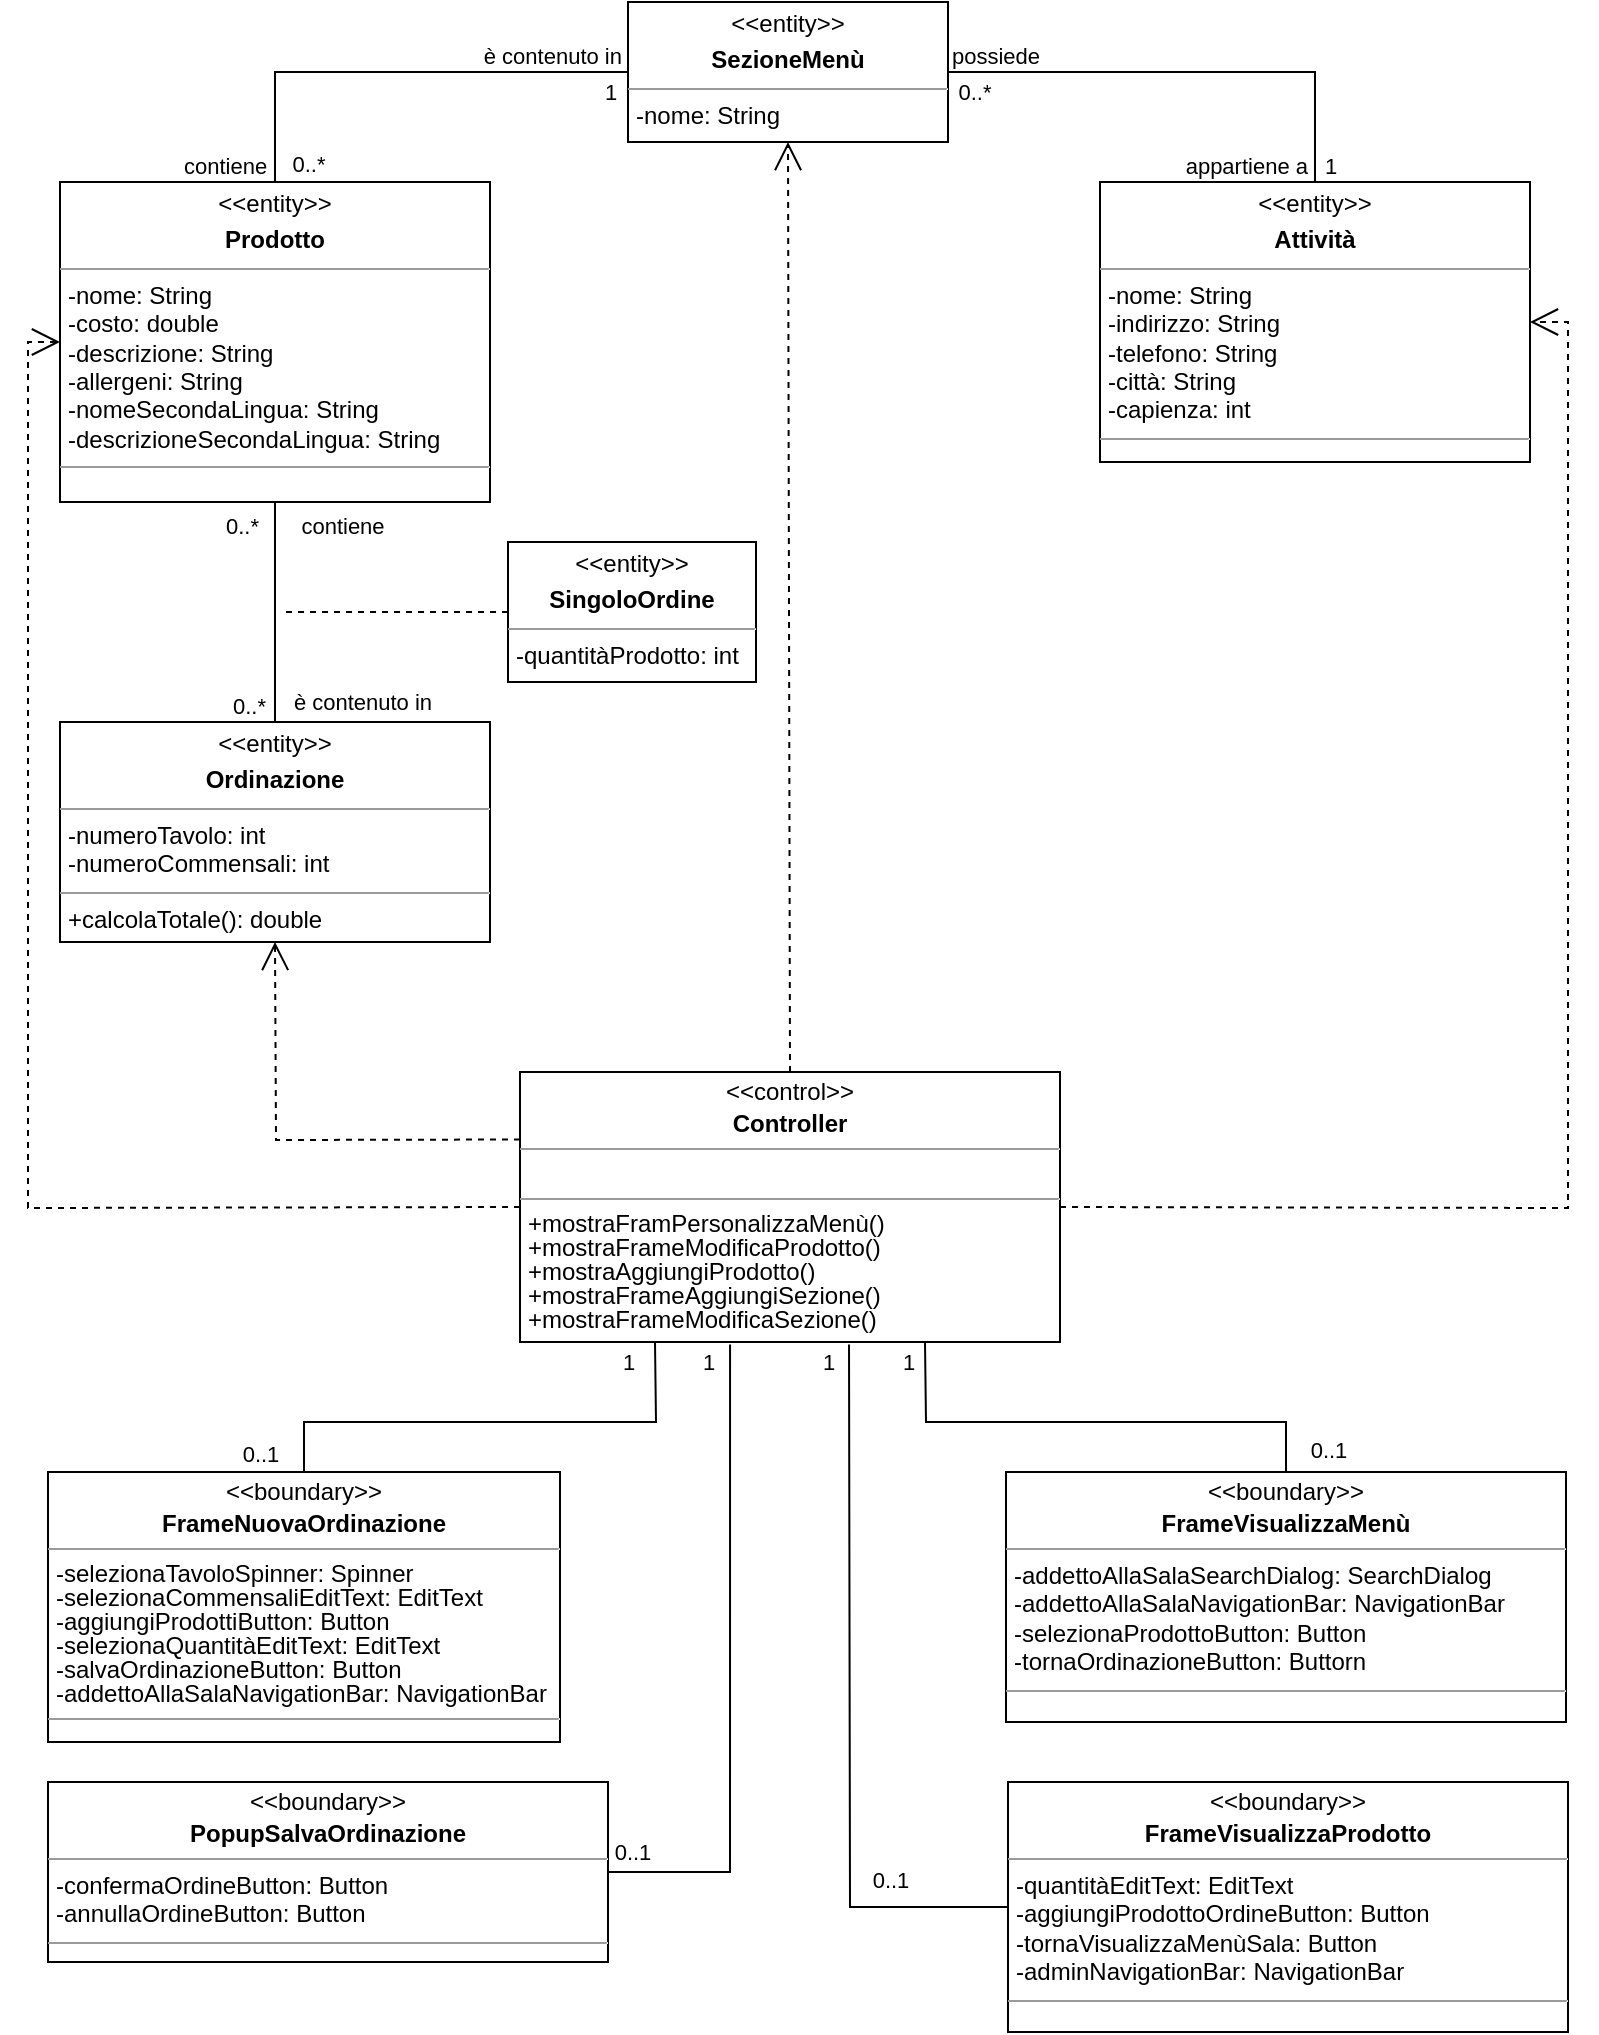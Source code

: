 <mxfile version="20.8.16" type="device"><diagram id="A2DiS_3SIA8T0WvpOrg7" name="Pagina-1"><mxGraphModel dx="1418" dy="828" grid="1" gridSize="10" guides="1" tooltips="1" connect="1" arrows="1" fold="1" page="1" pageScale="1" pageWidth="827" pageHeight="1169" math="0" shadow="0"><root><mxCell id="0"/><mxCell id="1" parent="0"/><mxCell id="smrWkmQxFFEiix12zCdJ-4" value="&lt;p style=&quot;margin: 4px 0px 0px; text-align: center; line-height: 100%;&quot;&gt;&amp;lt;&amp;lt;boundary&amp;gt;&amp;gt;&lt;/p&gt;&lt;p style=&quot;margin: 4px 0px 0px; text-align: center; line-height: 100%;&quot;&gt;&lt;b&gt;FrameVisualizzaMenù&lt;/b&gt;&lt;/p&gt;&lt;hr size=&quot;1&quot;&gt;&lt;p style=&quot;border-color: var(--border-color); margin: 0px 0px 0px 4px;&quot;&gt;-addettoAllaSalaSearchDialog: SearchDialog&lt;br style=&quot;border-color: var(--border-color); padding: 0px; margin: 0px;&quot;&gt;-addettoAllaSalaNavigationBar: NavigationBar&lt;br style=&quot;border-color: var(--border-color); padding: 0px; margin: 0px;&quot;&gt;-selezionaProdottoButton: Button&lt;br style=&quot;border-color: var(--border-color); padding: 0px; margin: 0px;&quot;&gt;-tornaOrdinazioneButton: Buttorn&lt;br&gt;&lt;/p&gt;&lt;hr size=&quot;1&quot;&gt;&lt;p style=&quot;margin:0px;margin-left:4px;&quot;&gt;&lt;br&gt;&lt;/p&gt;" style="verticalAlign=top;align=left;overflow=fill;fontSize=12;fontFamily=Helvetica;html=1;spacing=2;" parent="1" vertex="1"><mxGeometry x="519" y="865" width="280" height="125" as="geometry"/></mxCell><mxCell id="smrWkmQxFFEiix12zCdJ-6" value="&lt;p style=&quot;margin: 4px 0px 0px; text-align: center; line-height: 100%;&quot;&gt;&amp;lt;&amp;lt;boundary&amp;gt;&amp;gt;&lt;/p&gt;&lt;p style=&quot;margin: 4px 0px 0px; text-align: center; line-height: 100%;&quot;&gt;&lt;b&gt;FrameNuovaOrdinazione&lt;/b&gt;&lt;/p&gt;&lt;hr style=&quot;line-height: 100%;&quot; size=&quot;1&quot;&gt;&lt;p style=&quot;margin: 0px 0px 0px 4px; line-height: 100%;&quot;&gt;-selezionaTavoloSpinner: Spinner&lt;br style=&quot;border-color: var(--border-color); padding: 0px; margin: 0px;&quot;&gt;-selezionaCommensaliEditText: EditText&lt;br style=&quot;border-color: var(--border-color); padding: 0px; margin: 0px;&quot;&gt;-aggiungiProdottiButton: Button&lt;br style=&quot;border-color: var(--border-color); padding: 0px; margin: 0px;&quot;&gt;-selezionaQuantitàEditText: EditText&lt;br style=&quot;border-color: var(--border-color); padding: 0px; margin: 0px;&quot;&gt;-salvaOrdinazioneButton: Button&lt;br style=&quot;border-color: var(--border-color); padding: 0px; margin: 0px;&quot;&gt;-addettoAllaSalaNavigationBar: NavigationBar&lt;/p&gt;&lt;hr style=&quot;line-height: 100%;&quot; size=&quot;1&quot;&gt;&lt;p style=&quot;margin: 0px 0px 0px 4px; line-height: 100%;&quot;&gt;&lt;br&gt;&lt;/p&gt;" style="verticalAlign=top;align=left;overflow=fill;fontSize=12;fontFamily=Helvetica;html=1;" parent="1" vertex="1"><mxGeometry x="40" y="865" width="256" height="135" as="geometry"/></mxCell><mxCell id="smrWkmQxFFEiix12zCdJ-7" value="&lt;p style=&quot;margin: 4px 0px 0px; text-align: center; line-height: 100%;&quot;&gt;&amp;lt;&amp;lt;control&amp;gt;&amp;gt;&lt;/p&gt;&lt;p style=&quot;margin: 4px 0px 0px; text-align: center; line-height: 100%;&quot;&gt;&lt;b&gt;Controller&lt;/b&gt;&lt;/p&gt;&lt;hr size=&quot;1&quot;&gt;&lt;p style=&quot;margin: 0px 0px 0px 4px; line-height: 100%;&quot;&gt;&lt;br&gt;&lt;/p&gt;&lt;hr size=&quot;1&quot;&gt;&lt;p style=&quot;margin: 0px 0px 0px 4px; line-height: 100%;&quot;&gt;&lt;span style=&quot;background-color: initial;&quot;&gt;+mostraFramPersonalizzaMenù()&lt;/span&gt;&lt;br&gt;&lt;/p&gt;&lt;p style=&quot;margin: 0px 0px 0px 4px; line-height: 100%;&quot;&gt;+mostraFrameModificaProdotto()&lt;/p&gt;&lt;p style=&quot;margin: 0px 0px 0px 4px; line-height: 100%;&quot;&gt;+mostraAggiungiProdotto()&lt;/p&gt;&lt;p style=&quot;margin: 0px 0px 0px 4px; line-height: 100%;&quot;&gt;+mostraFrameAggiungiSezione()&lt;/p&gt;&lt;p style=&quot;margin: 0px 0px 0px 4px; line-height: 100%;&quot;&gt;+mostraFrameModificaSezione()&lt;/p&gt;" style="verticalAlign=top;align=left;overflow=fill;fontSize=12;fontFamily=Helvetica;html=1;" parent="1" vertex="1"><mxGeometry x="276" y="665" width="270" height="135" as="geometry"/></mxCell><mxCell id="bPmlSZXUQaOKZ6RCBKfo-1" value="" style="endArrow=none;html=1;rounded=0;entryX=0.25;entryY=1;entryDx=0;entryDy=0;exitX=0.5;exitY=0;exitDx=0;exitDy=0;" parent="1" source="smrWkmQxFFEiix12zCdJ-6" target="smrWkmQxFFEiix12zCdJ-7" edge="1"><mxGeometry width="50" height="50" relative="1" as="geometry"><mxPoint x="316" y="845" as="sourcePoint"/><mxPoint x="366" y="795" as="targetPoint"/><Array as="points"><mxPoint x="168" y="840"/><mxPoint x="344" y="840"/></Array></mxGeometry></mxCell><mxCell id="z3HW5x_6wCJZC3wx9gHa-7" value="0..1" style="edgeLabel;html=1;align=center;verticalAlign=middle;resizable=0;points=[];labelBackgroundColor=none;" parent="bPmlSZXUQaOKZ6RCBKfo-1" vertex="1" connectable="0"><mxGeometry x="-0.683" relative="1" as="geometry"><mxPoint x="-35" y="16" as="offset"/></mxGeometry></mxCell><mxCell id="z3HW5x_6wCJZC3wx9gHa-9" value="1" style="edgeLabel;html=1;align=center;verticalAlign=middle;resizable=0;points=[];" parent="bPmlSZXUQaOKZ6RCBKfo-1" vertex="1" connectable="0"><mxGeometry x="0.442" y="2" relative="1" as="geometry"><mxPoint x="13" y="-28" as="offset"/></mxGeometry></mxCell><mxCell id="bPmlSZXUQaOKZ6RCBKfo-2" value="" style="endArrow=none;html=1;rounded=0;exitX=0.5;exitY=0;exitDx=0;exitDy=0;entryX=0.75;entryY=1;entryDx=0;entryDy=0;" parent="1" source="smrWkmQxFFEiix12zCdJ-4" target="smrWkmQxFFEiix12zCdJ-7" edge="1"><mxGeometry width="50" height="50" relative="1" as="geometry"><mxPoint x="406" y="855" as="sourcePoint"/><mxPoint x="500" y="820" as="targetPoint"/><Array as="points"><mxPoint x="659" y="840"/><mxPoint x="479" y="840"/></Array></mxGeometry></mxCell><mxCell id="z3HW5x_6wCJZC3wx9gHa-6" value="0..1" style="edgeLabel;html=1;align=center;verticalAlign=middle;resizable=0;points=[];labelBackgroundColor=none;" parent="bPmlSZXUQaOKZ6RCBKfo-2" vertex="1" connectable="0"><mxGeometry x="-0.411" y="-1" relative="1" as="geometry"><mxPoint x="68" y="15" as="offset"/></mxGeometry></mxCell><mxCell id="z3HW5x_6wCJZC3wx9gHa-8" value="1" style="edgeLabel;html=1;align=center;verticalAlign=middle;resizable=0;points=[];" parent="bPmlSZXUQaOKZ6RCBKfo-2" vertex="1" connectable="0"><mxGeometry x="0.568" relative="1" as="geometry"><mxPoint x="-22" y="-30" as="offset"/></mxGeometry></mxCell><mxCell id="z3HW5x_6wCJZC3wx9gHa-1" value="&lt;p style=&quot;text-align: center; margin: 4px 0px 0px;&quot;&gt;&amp;lt;&amp;lt;entity&amp;gt;&amp;gt;&lt;/p&gt;&lt;p style=&quot;text-align: center; margin: 4px 0px 0px;&quot;&gt;&lt;b&gt;Ordinazione&lt;/b&gt;&lt;/p&gt;&lt;hr size=&quot;1&quot;&gt;&lt;p style=&quot;margin:0px;margin-left:4px;&quot;&gt;-numeroTavolo: int&lt;/p&gt;&lt;p style=&quot;margin:0px;margin-left:4px;&quot;&gt;-numeroCommensali: int&lt;/p&gt;&lt;hr size=&quot;1&quot;&gt;&lt;p style=&quot;margin:0px;margin-left:4px;&quot;&gt;+calcolaTotale(): double&lt;/p&gt;" style="verticalAlign=top;align=left;overflow=fill;fontSize=12;fontFamily=Helvetica;html=1;" parent="1" vertex="1"><mxGeometry x="46" y="490" width="215" height="110" as="geometry"/></mxCell><mxCell id="z3HW5x_6wCJZC3wx9gHa-2" value="&lt;p style=&quot;margin:0px;margin-top:4px;text-align:center;&quot;&gt;&amp;lt;&amp;lt;entity&amp;gt;&amp;gt;&lt;/p&gt;&lt;p style=&quot;margin:0px;margin-top:4px;text-align:center;&quot;&gt;&lt;b&gt;Prodotto&lt;/b&gt;&lt;/p&gt;&lt;hr size=&quot;1&quot;&gt;&lt;p style=&quot;margin:0px;margin-left:4px;&quot;&gt;-nome: String&lt;br&gt;&lt;/p&gt;&lt;p style=&quot;margin:0px;margin-left:4px;&quot;&gt;-costo: double&lt;/p&gt;&lt;p style=&quot;margin:0px;margin-left:4px;&quot;&gt;-descrizione: String&lt;/p&gt;&lt;p style=&quot;margin:0px;margin-left:4px;&quot;&gt;-allergeni: String&lt;/p&gt;&lt;p style=&quot;margin:0px;margin-left:4px;&quot;&gt;-nomeSecondaLingua: String&lt;/p&gt;&lt;p style=&quot;margin:0px;margin-left:4px;&quot;&gt;-descrizioneSecondaLingua: String&lt;/p&gt;&lt;hr size=&quot;1&quot;&gt;&lt;p style=&quot;margin:0px;margin-left:4px;&quot;&gt;&lt;br&gt;&lt;/p&gt;" style="verticalAlign=top;align=left;overflow=fill;fontSize=12;fontFamily=Helvetica;html=1;" parent="1" vertex="1"><mxGeometry x="46" y="220" width="215" height="160" as="geometry"/></mxCell><mxCell id="z3HW5x_6wCJZC3wx9gHa-3" value="" style="endArrow=none;html=1;edgeStyle=orthogonalEdgeStyle;rounded=0;entryX=0.5;entryY=0;entryDx=0;entryDy=0;exitX=0.5;exitY=1;exitDx=0;exitDy=0;" parent="1" source="z3HW5x_6wCJZC3wx9gHa-2" target="z3HW5x_6wCJZC3wx9gHa-1" edge="1"><mxGeometry relative="1" as="geometry"><mxPoint x="256" y="299.5" as="sourcePoint"/><mxPoint x="416" y="299.5" as="targetPoint"/></mxGeometry></mxCell><mxCell id="z3HW5x_6wCJZC3wx9gHa-4" value="0..*" style="edgeLabel;resizable=0;html=1;align=left;verticalAlign=bottom;labelBackgroundColor=none;" parent="z3HW5x_6wCJZC3wx9gHa-3" connectable="0" vertex="1"><mxGeometry x="-1" relative="1" as="geometry"><mxPoint x="-27" y="20" as="offset"/></mxGeometry></mxCell><mxCell id="z3HW5x_6wCJZC3wx9gHa-5" value="0..*" style="edgeLabel;resizable=0;html=1;align=right;verticalAlign=bottom;labelBackgroundColor=none;" parent="z3HW5x_6wCJZC3wx9gHa-3" connectable="0" vertex="1"><mxGeometry x="1" relative="1" as="geometry"><mxPoint x="-4" as="offset"/></mxGeometry></mxCell><mxCell id="z3HW5x_6wCJZC3wx9gHa-12" value="contiene" style="edgeLabel;html=1;align=center;verticalAlign=middle;resizable=0;points=[];" parent="z3HW5x_6wCJZC3wx9gHa-3" vertex="1" connectable="0"><mxGeometry x="-0.268" relative="1" as="geometry"><mxPoint x="33" y="-29" as="offset"/></mxGeometry></mxCell><mxCell id="z3HW5x_6wCJZC3wx9gHa-13" value="è contenuto in" style="edgeLabel;html=1;align=center;verticalAlign=middle;resizable=0;points=[];" parent="z3HW5x_6wCJZC3wx9gHa-3" vertex="1" connectable="0"><mxGeometry x="0.683" y="-1" relative="1" as="geometry"><mxPoint x="44" y="7" as="offset"/></mxGeometry></mxCell><mxCell id="z3HW5x_6wCJZC3wx9gHa-10" value="&lt;p style=&quot;margin:0px;margin-top:4px;text-align:center;&quot;&gt;&amp;lt;&amp;lt;entity&amp;gt;&amp;gt;&lt;/p&gt;&lt;p style=&quot;margin:0px;margin-top:4px;text-align:center;&quot;&gt;&lt;b&gt;SingoloOrdine&lt;/b&gt;&lt;/p&gt;&lt;hr size=&quot;1&quot;&gt;&lt;p style=&quot;margin:0px;margin-left:4px;&quot;&gt;-quantitàProdotto: int&lt;/p&gt;&lt;hr size=&quot;1&quot;&gt;&lt;p style=&quot;margin:0px;margin-left:4px;&quot;&gt;&lt;br&gt;&lt;/p&gt;" style="verticalAlign=top;align=left;overflow=fill;fontSize=12;fontFamily=Helvetica;html=1;labelBackgroundColor=none;" parent="1" vertex="1"><mxGeometry x="270" y="400" width="124" height="70" as="geometry"/></mxCell><mxCell id="z3HW5x_6wCJZC3wx9gHa-11" value="" style="endArrow=none;html=1;rounded=0;dashed=1;exitX=0;exitY=0.5;exitDx=0;exitDy=0;" parent="1" source="z3HW5x_6wCJZC3wx9gHa-10" edge="1"><mxGeometry width="50" height="50" relative="1" as="geometry"><mxPoint x="416" y="230" as="sourcePoint"/><mxPoint x="156" y="435" as="targetPoint"/></mxGeometry></mxCell><mxCell id="z3HW5x_6wCJZC3wx9gHa-20" value="&lt;p style=&quot;margin:0px;margin-top:4px;text-align:center;&quot;&gt;&amp;lt;&amp;lt;entity&amp;gt;&amp;gt;&lt;/p&gt;&lt;p style=&quot;margin:0px;margin-top:4px;text-align:center;&quot;&gt;&lt;b&gt;Attività&lt;/b&gt;&lt;/p&gt;&lt;hr size=&quot;1&quot;&gt;&lt;p style=&quot;margin:0px;margin-left:4px;&quot;&gt;-nome: String&lt;br&gt;&lt;/p&gt;&lt;p style=&quot;margin:0px;margin-left:4px;&quot;&gt;-indirizzo: String&lt;/p&gt;&lt;p style=&quot;margin:0px;margin-left:4px;&quot;&gt;-telefono: String&lt;/p&gt;&lt;p style=&quot;margin:0px;margin-left:4px;&quot;&gt;-città: String&lt;/p&gt;&lt;p style=&quot;margin:0px;margin-left:4px;&quot;&gt;-capienza: int&lt;/p&gt;&lt;hr size=&quot;1&quot;&gt;&lt;p style=&quot;margin:0px;margin-left:4px;&quot;&gt;&lt;br&gt;&lt;/p&gt;" style="verticalAlign=top;align=left;overflow=fill;fontSize=12;fontFamily=Helvetica;html=1;" parent="1" vertex="1"><mxGeometry x="566" y="220" width="215" height="140" as="geometry"/></mxCell><mxCell id="0IB3qU-KL_FdEGp4wlb8-14" value="&lt;p style=&quot;margin:0px;margin-top:4px;text-align:center;&quot;&gt;&amp;lt;&amp;lt;entity&amp;gt;&amp;gt;&lt;/p&gt;&lt;p style=&quot;margin:0px;margin-top:4px;text-align:center;&quot;&gt;&lt;b&gt;SezioneMenù&lt;/b&gt;&lt;/p&gt;&lt;hr size=&quot;1&quot;&gt;&lt;p style=&quot;margin:0px;margin-left:4px;&quot;&gt;-nome: String&lt;/p&gt;&lt;hr size=&quot;1&quot;&gt;&lt;p style=&quot;margin:0px;margin-left:4px;&quot;&gt;&lt;br&gt;&lt;/p&gt;" style="verticalAlign=top;align=left;overflow=fill;fontSize=12;fontFamily=Helvetica;html=1;labelBackgroundColor=none;" parent="1" vertex="1"><mxGeometry x="330" y="130" width="160" height="70" as="geometry"/></mxCell><mxCell id="0IB3qU-KL_FdEGp4wlb8-15" value="" style="endArrow=none;html=1;edgeStyle=orthogonalEdgeStyle;rounded=0;exitX=0.5;exitY=0;exitDx=0;exitDy=0;entryX=0;entryY=0.5;entryDx=0;entryDy=0;" parent="1" source="z3HW5x_6wCJZC3wx9gHa-2" target="0IB3qU-KL_FdEGp4wlb8-14" edge="1"><mxGeometry relative="1" as="geometry"><mxPoint x="130" y="150" as="sourcePoint"/><mxPoint x="290" y="150" as="targetPoint"/></mxGeometry></mxCell><mxCell id="0IB3qU-KL_FdEGp4wlb8-16" value="contiene" style="edgeLabel;resizable=0;html=1;align=left;verticalAlign=bottom;labelBackgroundColor=none;" parent="0IB3qU-KL_FdEGp4wlb8-15" connectable="0" vertex="1"><mxGeometry x="-1" relative="1" as="geometry"><mxPoint x="-48" as="offset"/></mxGeometry></mxCell><mxCell id="0IB3qU-KL_FdEGp4wlb8-17" value="è contenuto in" style="edgeLabel;resizable=0;html=1;align=right;verticalAlign=bottom;labelBackgroundColor=none;" parent="0IB3qU-KL_FdEGp4wlb8-15" connectable="0" vertex="1"><mxGeometry x="1" relative="1" as="geometry"><mxPoint x="-3" as="offset"/></mxGeometry></mxCell><mxCell id="0IB3qU-KL_FdEGp4wlb8-18" value="0..*" style="edgeLabel;html=1;align=center;verticalAlign=middle;resizable=0;points=[];labelBackgroundColor=none;" parent="0IB3qU-KL_FdEGp4wlb8-15" vertex="1" connectable="0"><mxGeometry x="-0.635" y="-1" relative="1" as="geometry"><mxPoint x="15" y="33" as="offset"/></mxGeometry></mxCell><mxCell id="0IB3qU-KL_FdEGp4wlb8-19" value="1" style="edgeLabel;html=1;align=center;verticalAlign=middle;resizable=0;points=[];labelBackgroundColor=none;" parent="0IB3qU-KL_FdEGp4wlb8-15" vertex="1" connectable="0"><mxGeometry x="-0.111" y="1" relative="1" as="geometry"><mxPoint x="119" y="11" as="offset"/></mxGeometry></mxCell><mxCell id="0IB3qU-KL_FdEGp4wlb8-20" value="" style="endArrow=none;html=1;edgeStyle=orthogonalEdgeStyle;rounded=0;exitX=1;exitY=0.5;exitDx=0;exitDy=0;entryX=0.5;entryY=0;entryDx=0;entryDy=0;" parent="1" source="0IB3qU-KL_FdEGp4wlb8-14" target="z3HW5x_6wCJZC3wx9gHa-20" edge="1"><mxGeometry relative="1" as="geometry"><mxPoint x="576" y="160" as="sourcePoint"/><mxPoint x="736" y="160" as="targetPoint"/></mxGeometry></mxCell><mxCell id="0IB3qU-KL_FdEGp4wlb8-21" value="possiede" style="edgeLabel;resizable=0;html=1;align=left;verticalAlign=bottom;labelBackgroundColor=none;" parent="0IB3qU-KL_FdEGp4wlb8-20" connectable="0" vertex="1"><mxGeometry x="-1" relative="1" as="geometry"/></mxCell><mxCell id="0IB3qU-KL_FdEGp4wlb8-22" value="appartiene a" style="edgeLabel;resizable=0;html=1;align=right;verticalAlign=bottom;labelBackgroundColor=none;" parent="0IB3qU-KL_FdEGp4wlb8-20" connectable="0" vertex="1"><mxGeometry x="1" relative="1" as="geometry"><mxPoint x="-3" as="offset"/></mxGeometry></mxCell><mxCell id="0IB3qU-KL_FdEGp4wlb8-23" value="0..*" style="edgeLabel;html=1;align=center;verticalAlign=middle;resizable=0;points=[];labelBackgroundColor=none;" parent="0IB3qU-KL_FdEGp4wlb8-20" vertex="1" connectable="0"><mxGeometry x="-0.032" y="-1" relative="1" as="geometry"><mxPoint x="-103" y="9" as="offset"/></mxGeometry></mxCell><mxCell id="0IB3qU-KL_FdEGp4wlb8-24" value="1" style="edgeLabel;html=1;align=center;verticalAlign=middle;resizable=0;points=[];labelBackgroundColor=none;" parent="0IB3qU-KL_FdEGp4wlb8-20" vertex="1" connectable="0"><mxGeometry x="-0.047" y="1" relative="1" as="geometry"><mxPoint x="77" y="48" as="offset"/></mxGeometry></mxCell><mxCell id="0IB3qU-KL_FdEGp4wlb8-25" value="" style="endArrow=open;endSize=12;dashed=1;html=1;rounded=0;exitX=0;exitY=0.25;exitDx=0;exitDy=0;entryX=0.5;entryY=1;entryDx=0;entryDy=0;" parent="1" source="smrWkmQxFFEiix12zCdJ-7" target="z3HW5x_6wCJZC3wx9gHa-1" edge="1"><mxGeometry width="160" relative="1" as="geometry"><mxPoint x="73.5" y="690" as="sourcePoint"/><mxPoint x="233.5" y="690" as="targetPoint"/><Array as="points"><mxPoint x="154" y="699"/></Array></mxGeometry></mxCell><mxCell id="0IB3qU-KL_FdEGp4wlb8-28" value="" style="endArrow=open;endSize=12;dashed=1;html=1;rounded=0;exitX=0;exitY=0.5;exitDx=0;exitDy=0;entryX=0;entryY=0.5;entryDx=0;entryDy=0;" parent="1" source="smrWkmQxFFEiix12zCdJ-7" target="z3HW5x_6wCJZC3wx9gHa-2" edge="1"><mxGeometry width="160" relative="1" as="geometry"><mxPoint x="46" y="740" as="sourcePoint"/><mxPoint x="206" y="740" as="targetPoint"/><Array as="points"><mxPoint x="30" y="733"/><mxPoint x="30" y="300"/></Array></mxGeometry></mxCell><mxCell id="0IB3qU-KL_FdEGp4wlb8-30" value="" style="endArrow=open;endSize=12;dashed=1;html=1;rounded=0;exitX=1;exitY=0.5;exitDx=0;exitDy=0;entryX=1;entryY=0.5;entryDx=0;entryDy=0;" parent="1" source="smrWkmQxFFEiix12zCdJ-7" target="z3HW5x_6wCJZC3wx9gHa-20" edge="1"><mxGeometry width="160" relative="1" as="geometry"><mxPoint x="580" y="710" as="sourcePoint"/><mxPoint x="740" y="710" as="targetPoint"/><Array as="points"><mxPoint x="800" y="733"/><mxPoint x="800" y="290"/></Array></mxGeometry></mxCell><mxCell id="0IB3qU-KL_FdEGp4wlb8-31" value="" style="endArrow=open;endSize=12;dashed=1;html=1;rounded=0;exitX=0.5;exitY=0;exitDx=0;exitDy=0;entryX=0.5;entryY=1;entryDx=0;entryDy=0;" parent="1" source="smrWkmQxFFEiix12zCdJ-7" target="0IB3qU-KL_FdEGp4wlb8-14" edge="1"><mxGeometry width="160" relative="1" as="geometry"><mxPoint x="340" y="600" as="sourcePoint"/><mxPoint x="500" y="600" as="targetPoint"/></mxGeometry></mxCell><mxCell id="3-d9ExvA47NYkLdlb4I9-1" value="&lt;p style=&quot;margin: 4px 0px 0px; text-align: center; line-height: 100%;&quot;&gt;&amp;lt;&amp;lt;boundary&amp;gt;&amp;gt;&lt;/p&gt;&lt;p style=&quot;margin: 4px 0px 0px; text-align: center; line-height: 100%;&quot;&gt;&lt;b&gt;FrameVisualizzaProdotto&lt;/b&gt;&lt;/p&gt;&lt;hr size=&quot;1&quot;&gt;&lt;p style=&quot;border-color: var(--border-color); margin: 0px 0px 0px 4px;&quot;&gt;-quantitàEditText: EditText&lt;br style=&quot;border-color: var(--border-color); padding: 0px; margin: 0px;&quot;&gt;-aggiungiProdottoOrdineButton: Button&lt;br style=&quot;border-color: var(--border-color); padding: 0px; margin: 0px;&quot;&gt;-tornaVisualizzaMenùSala: Button&lt;br style=&quot;border-color: var(--border-color); padding: 0px; margin: 0px;&quot;&gt;-adminNavigationBar: NavigationBar&lt;br&gt;&lt;/p&gt;&lt;hr size=&quot;1&quot;&gt;&lt;p style=&quot;margin:0px;margin-left:4px;&quot;&gt;&lt;br&gt;&lt;/p&gt;" style="verticalAlign=top;align=left;overflow=fill;fontSize=12;fontFamily=Helvetica;html=1;spacing=2;" parent="1" vertex="1"><mxGeometry x="520" y="1020" width="280" height="125" as="geometry"/></mxCell><mxCell id="3-d9ExvA47NYkLdlb4I9-2" value="&lt;p style=&quot;margin: 4px 0px 0px; text-align: center; line-height: 100%;&quot;&gt;&amp;lt;&amp;lt;boundary&amp;gt;&amp;gt;&lt;/p&gt;&lt;p style=&quot;margin: 4px 0px 0px; text-align: center; line-height: 100%;&quot;&gt;&lt;b&gt;PopupSalvaOrdinazione&lt;/b&gt;&lt;/p&gt;&lt;hr size=&quot;1&quot;&gt;&lt;p style=&quot;border-color: var(--border-color); margin: 0px 0px 0px 4px;&quot;&gt;-confermaOrdineButton: Button&lt;br style=&quot;border-color: var(--border-color); padding: 0px; margin: 0px;&quot;&gt;-annullaOrdineButton: Button&lt;/p&gt;&lt;hr size=&quot;1&quot;&gt;&lt;p style=&quot;margin:0px;margin-left:4px;&quot;&gt;&lt;br&gt;&lt;/p&gt;" style="verticalAlign=top;align=left;overflow=fill;fontSize=12;fontFamily=Helvetica;html=1;spacing=2;" parent="1" vertex="1"><mxGeometry x="40" y="1020" width="280" height="90" as="geometry"/></mxCell><mxCell id="3-d9ExvA47NYkLdlb4I9-3" value="" style="endArrow=none;html=1;edgeStyle=orthogonalEdgeStyle;rounded=0;exitX=1;exitY=0.5;exitDx=0;exitDy=0;entryX=0.389;entryY=1.009;entryDx=0;entryDy=0;entryPerimeter=0;" parent="1" source="3-d9ExvA47NYkLdlb4I9-2" target="smrWkmQxFFEiix12zCdJ-7" edge="1"><mxGeometry relative="1" as="geometry"><mxPoint x="330" y="940" as="sourcePoint"/><mxPoint x="380" y="840" as="targetPoint"/></mxGeometry></mxCell><mxCell id="3-d9ExvA47NYkLdlb4I9-6" value="0..1" style="edgeLabel;html=1;align=center;verticalAlign=middle;resizable=0;points=[];" parent="3-d9ExvA47NYkLdlb4I9-3" vertex="1" connectable="0"><mxGeometry x="-0.432" y="-4" relative="1" as="geometry"><mxPoint x="-53" y="21" as="offset"/></mxGeometry></mxCell><mxCell id="3-d9ExvA47NYkLdlb4I9-7" value="1" style="edgeLabel;html=1;align=center;verticalAlign=middle;resizable=0;points=[];" parent="3-d9ExvA47NYkLdlb4I9-3" vertex="1" connectable="0"><mxGeometry x="0.888" y="-3" relative="1" as="geometry"><mxPoint x="-14" y="-10" as="offset"/></mxGeometry></mxCell><mxCell id="3-d9ExvA47NYkLdlb4I9-8" value="" style="endArrow=none;html=1;edgeStyle=orthogonalEdgeStyle;rounded=0;exitX=0;exitY=0.5;exitDx=0;exitDy=0;entryX=0.389;entryY=1.009;entryDx=0;entryDy=0;entryPerimeter=0;" parent="1" source="3-d9ExvA47NYkLdlb4I9-1" edge="1"><mxGeometry relative="1" as="geometry"><mxPoint x="379.48" y="1065" as="sourcePoint"/><mxPoint x="440.51" y="801.215" as="targetPoint"/></mxGeometry></mxCell><mxCell id="3-d9ExvA47NYkLdlb4I9-9" value="0..1" style="edgeLabel;html=1;align=center;verticalAlign=middle;resizable=0;points=[];" parent="3-d9ExvA47NYkLdlb4I9-8" vertex="1" connectable="0"><mxGeometry x="-0.432" y="-4" relative="1" as="geometry"><mxPoint x="16" y="10" as="offset"/></mxGeometry></mxCell><mxCell id="3-d9ExvA47NYkLdlb4I9-10" value="1" style="edgeLabel;html=1;align=center;verticalAlign=middle;resizable=0;points=[];" parent="3-d9ExvA47NYkLdlb4I9-8" vertex="1" connectable="0"><mxGeometry x="0.888" y="-3" relative="1" as="geometry"><mxPoint x="-14" y="-12" as="offset"/></mxGeometry></mxCell></root></mxGraphModel></diagram></mxfile>